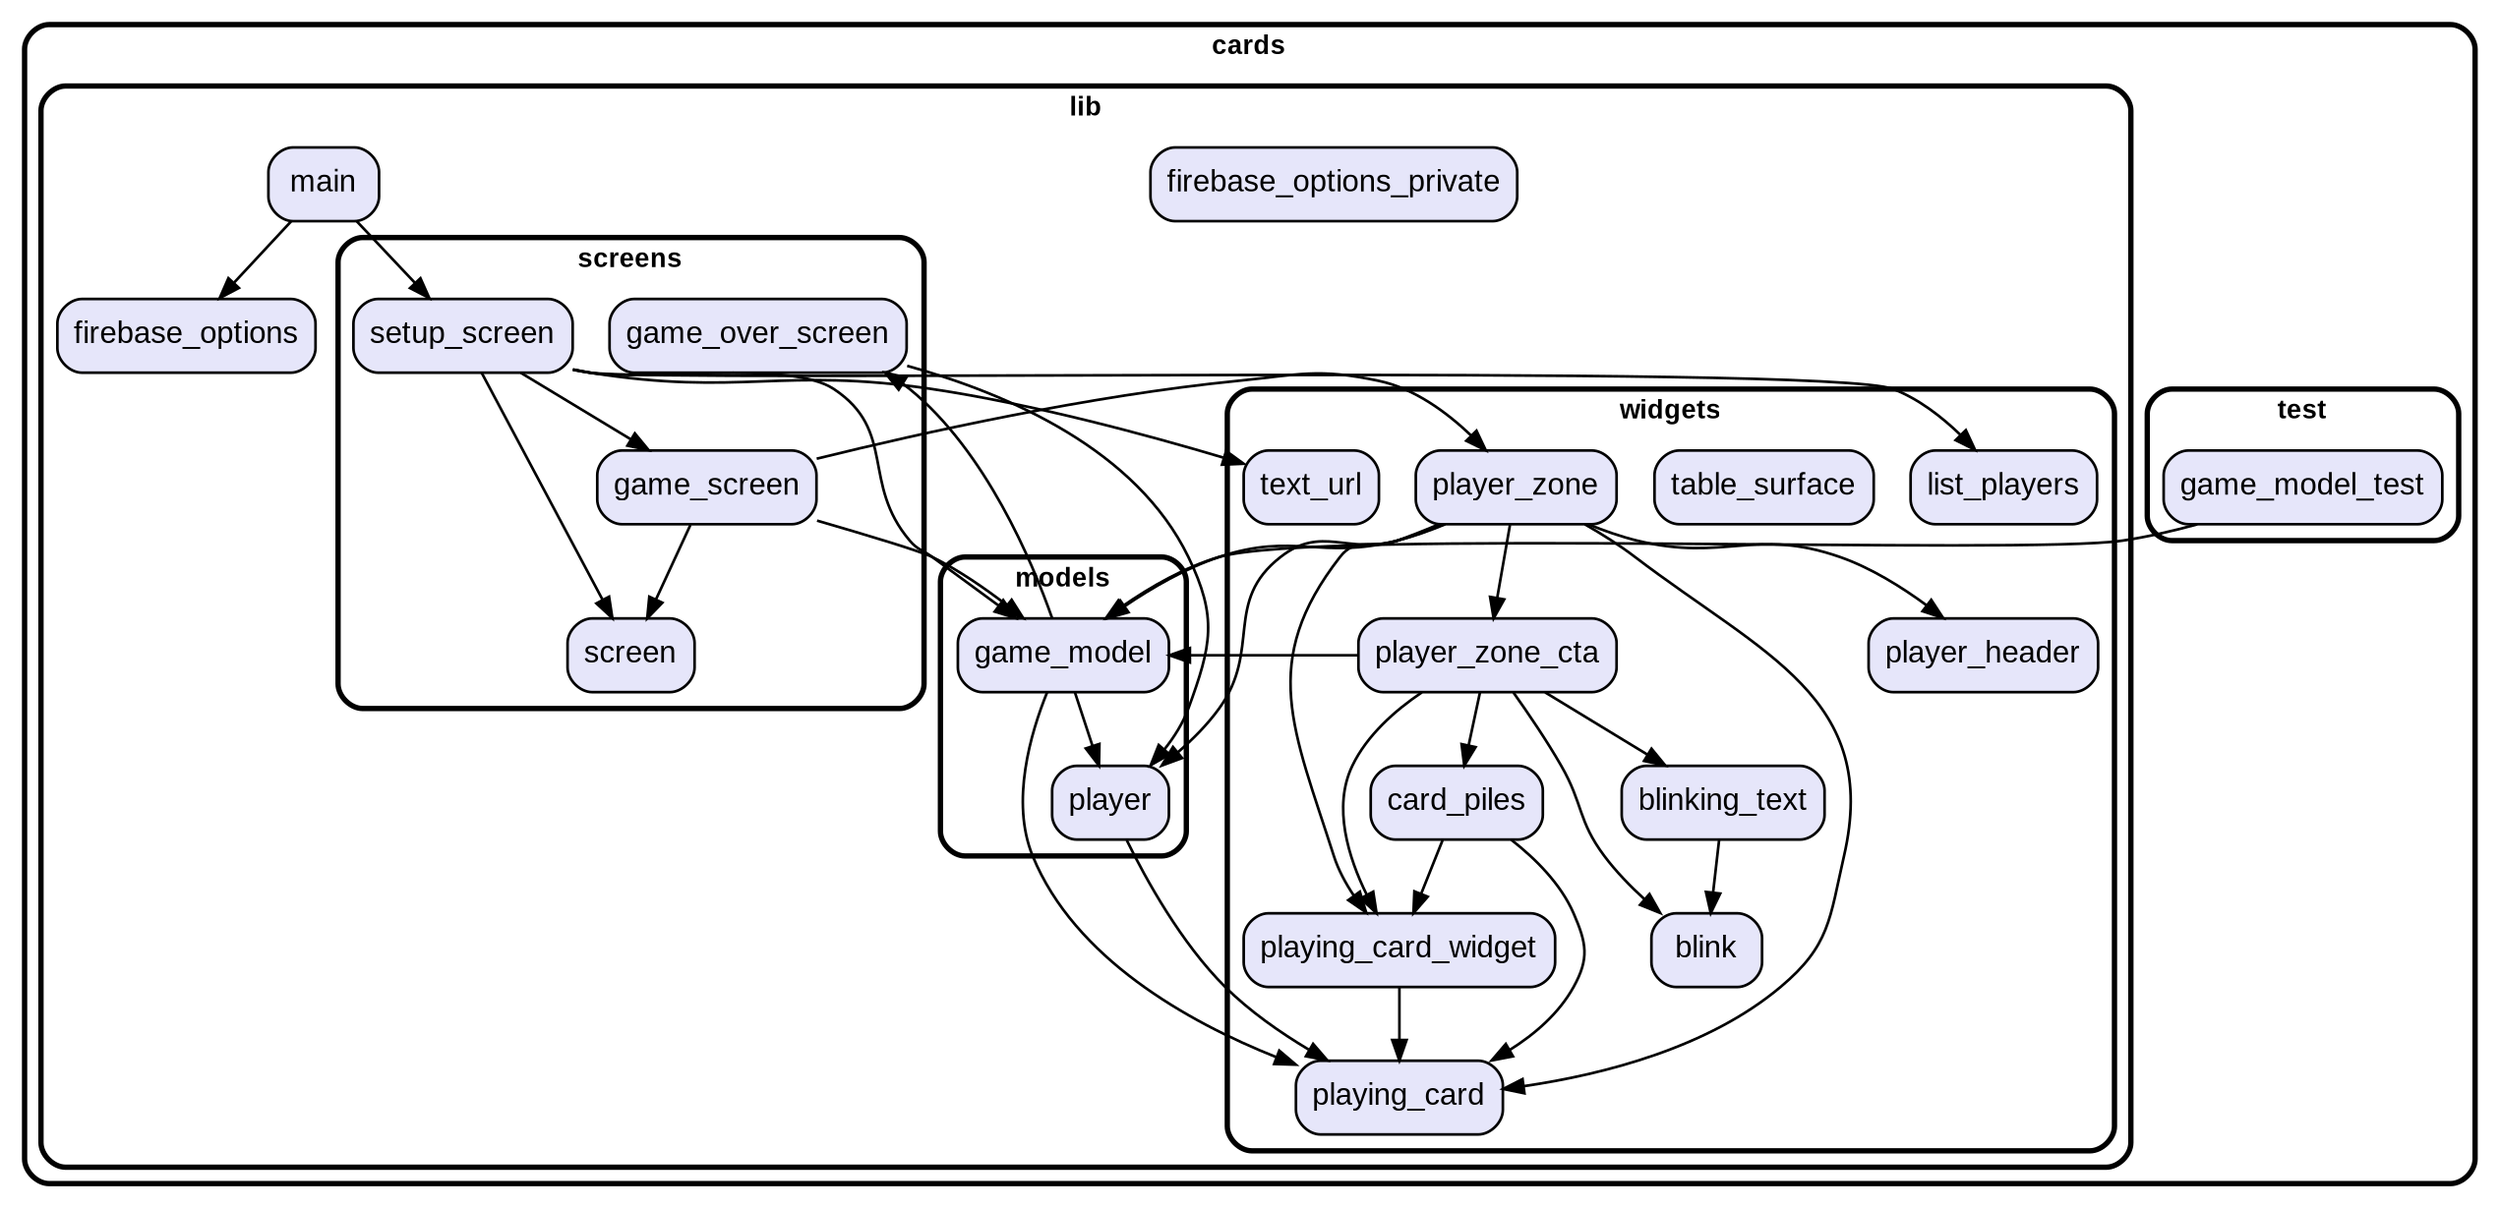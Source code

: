 digraph "" {
  graph [style=rounded fontname="Arial Black" fontsize=13 penwidth=2.6];
  node [shape=rect style="filled,rounded" fontname=Arial fontsize=15 fillcolor=Lavender penwidth=1.3];
  edge [penwidth=1.3];
  "/test/game_model_test.dart" [label="game_model_test"];
  "/lib/firebase_options_private.dart" [label="firebase_options_private"];
  "/lib/firebase_options.dart" [label="firebase_options"];
  "/lib/models/game_model.dart" [label="game_model"];
  "/lib/models/player.dart" [label="player"];
  "/lib/screens/game_screen.dart" [label="game_screen"];
  "/lib/screens/game_over_screen.dart" [label="game_over_screen"];
  "/lib/screens/setup_screen.dart" [label="setup_screen"];
  "/lib/screens/screen.dart" [label="screen"];
  "/lib/main.dart" [label="main"];
  "/lib/widgets/blink.dart" [label="blink"];
  "/lib/widgets/list_players.dart" [label="list_players"];
  "/lib/widgets/playing_card_widget.dart" [label="playing_card_widget"];
  "/lib/widgets/table_surface.dart" [label="table_surface"];
  "/lib/widgets/blinking_text.dart" [label="blinking_text"];
  "/lib/widgets/player_zone.dart" [label="player_zone"];
  "/lib/widgets/playing_card.dart" [label="playing_card"];
  "/lib/widgets/card_piles.dart" [label="card_piles"];
  "/lib/widgets/player_zone_cta.dart" [label="player_zone_cta"];
  "/lib/widgets/player_header.dart" [label="player_header"];
  "/lib/widgets/text_url.dart" [label="text_url"];
  subgraph "cluster~" {
    label="cards";
    subgraph "cluster~/test" {
      label="test";
      "/test/game_model_test.dart";
    }
    subgraph "cluster~/lib" {
      label="lib";
      "/lib/firebase_options_private.dart";
      "/lib/firebase_options.dart";
      "/lib/main.dart";
      subgraph "cluster~/lib/models" {
        label="models";
        "/lib/models/game_model.dart";
        "/lib/models/player.dart";
      }
      subgraph "cluster~/lib/screens" {
        label="screens";
        "/lib/screens/game_screen.dart";
        "/lib/screens/game_over_screen.dart";
        "/lib/screens/setup_screen.dart";
        "/lib/screens/screen.dart";
      }
      subgraph "cluster~/lib/widgets" {
        label="widgets";
        "/lib/widgets/blink.dart";
        "/lib/widgets/list_players.dart";
        "/lib/widgets/playing_card_widget.dart";
        "/lib/widgets/table_surface.dart";
        "/lib/widgets/blinking_text.dart";
        "/lib/widgets/player_zone.dart";
        "/lib/widgets/playing_card.dart";
        "/lib/widgets/card_piles.dart";
        "/lib/widgets/player_zone_cta.dart";
        "/lib/widgets/player_header.dart";
        "/lib/widgets/text_url.dart";
      }
    }
  }
  "/test/game_model_test.dart" -> "/lib/models/game_model.dart";
  "/lib/models/game_model.dart" -> "/lib/models/player.dart";
  "/lib/models/game_model.dart" -> "/lib/screens/game_over_screen.dart";
  "/lib/models/game_model.dart" -> "/lib/widgets/playing_card.dart";
  "/lib/models/player.dart" -> "/lib/widgets/playing_card.dart";
  "/lib/screens/game_screen.dart" -> "/lib/models/game_model.dart";
  "/lib/screens/game_screen.dart" -> "/lib/screens/screen.dart";
  "/lib/screens/game_screen.dart" -> "/lib/widgets/player_zone.dart";
  "/lib/screens/game_over_screen.dart" -> "/lib/models/player.dart";
  "/lib/screens/setup_screen.dart" -> "/lib/models/game_model.dart";
  "/lib/screens/setup_screen.dart" -> "/lib/screens/game_screen.dart";
  "/lib/screens/setup_screen.dart" -> "/lib/screens/screen.dart";
  "/lib/screens/setup_screen.dart" -> "/lib/widgets/list_players.dart";
  "/lib/screens/setup_screen.dart" -> "/lib/widgets/text_url.dart";
  "/lib/main.dart" -> "/lib/firebase_options.dart";
  "/lib/main.dart" -> "/lib/screens/setup_screen.dart";
  "/lib/widgets/playing_card_widget.dart" -> "/lib/widgets/playing_card.dart";
  "/lib/widgets/blinking_text.dart" -> "/lib/widgets/blink.dart";
  "/lib/widgets/player_zone.dart" -> "/lib/models/game_model.dart";
  "/lib/widgets/player_zone.dart" -> "/lib/models/player.dart";
  "/lib/widgets/player_zone.dart" -> "/lib/widgets/player_header.dart";
  "/lib/widgets/player_zone.dart" -> "/lib/widgets/player_zone_cta.dart";
  "/lib/widgets/player_zone.dart" -> "/lib/widgets/playing_card.dart";
  "/lib/widgets/player_zone.dart" -> "/lib/widgets/playing_card_widget.dart";
  "/lib/widgets/card_piles.dart" -> "/lib/widgets/playing_card.dart";
  "/lib/widgets/card_piles.dart" -> "/lib/widgets/playing_card_widget.dart";
  "/lib/widgets/player_zone_cta.dart" -> "/lib/models/game_model.dart";
  "/lib/widgets/player_zone_cta.dart" -> "/lib/widgets/blink.dart";
  "/lib/widgets/player_zone_cta.dart" -> "/lib/widgets/blinking_text.dart";
  "/lib/widgets/player_zone_cta.dart" -> "/lib/widgets/card_piles.dart";
  "/lib/widgets/player_zone_cta.dart" -> "/lib/widgets/playing_card_widget.dart";
}
